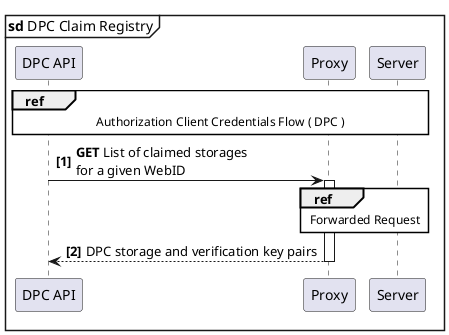 @startuml
'https://plantuml.com/sequence-diagram

skinparam sequenceReferenceBackgroundColor white

mainframe **sd** DPC Claim Registry
autonumber 1 1 "<b>[0]"

participant "DPC API" as DPC_API
participant "Proxy" as Proxy
participant "Server" as Server

ref over DPC_API,Proxy,Server           : Authorization Client Credentials Flow ( DPC )
DPC_API     ->  Proxy               ++  : **GET** List of claimed storages\nfor a given WebID
ref over Proxy, Server                  : Forwarded Request
DPC_API     <-- Proxy               --  : DPC storage and verification key pairs

@enduml